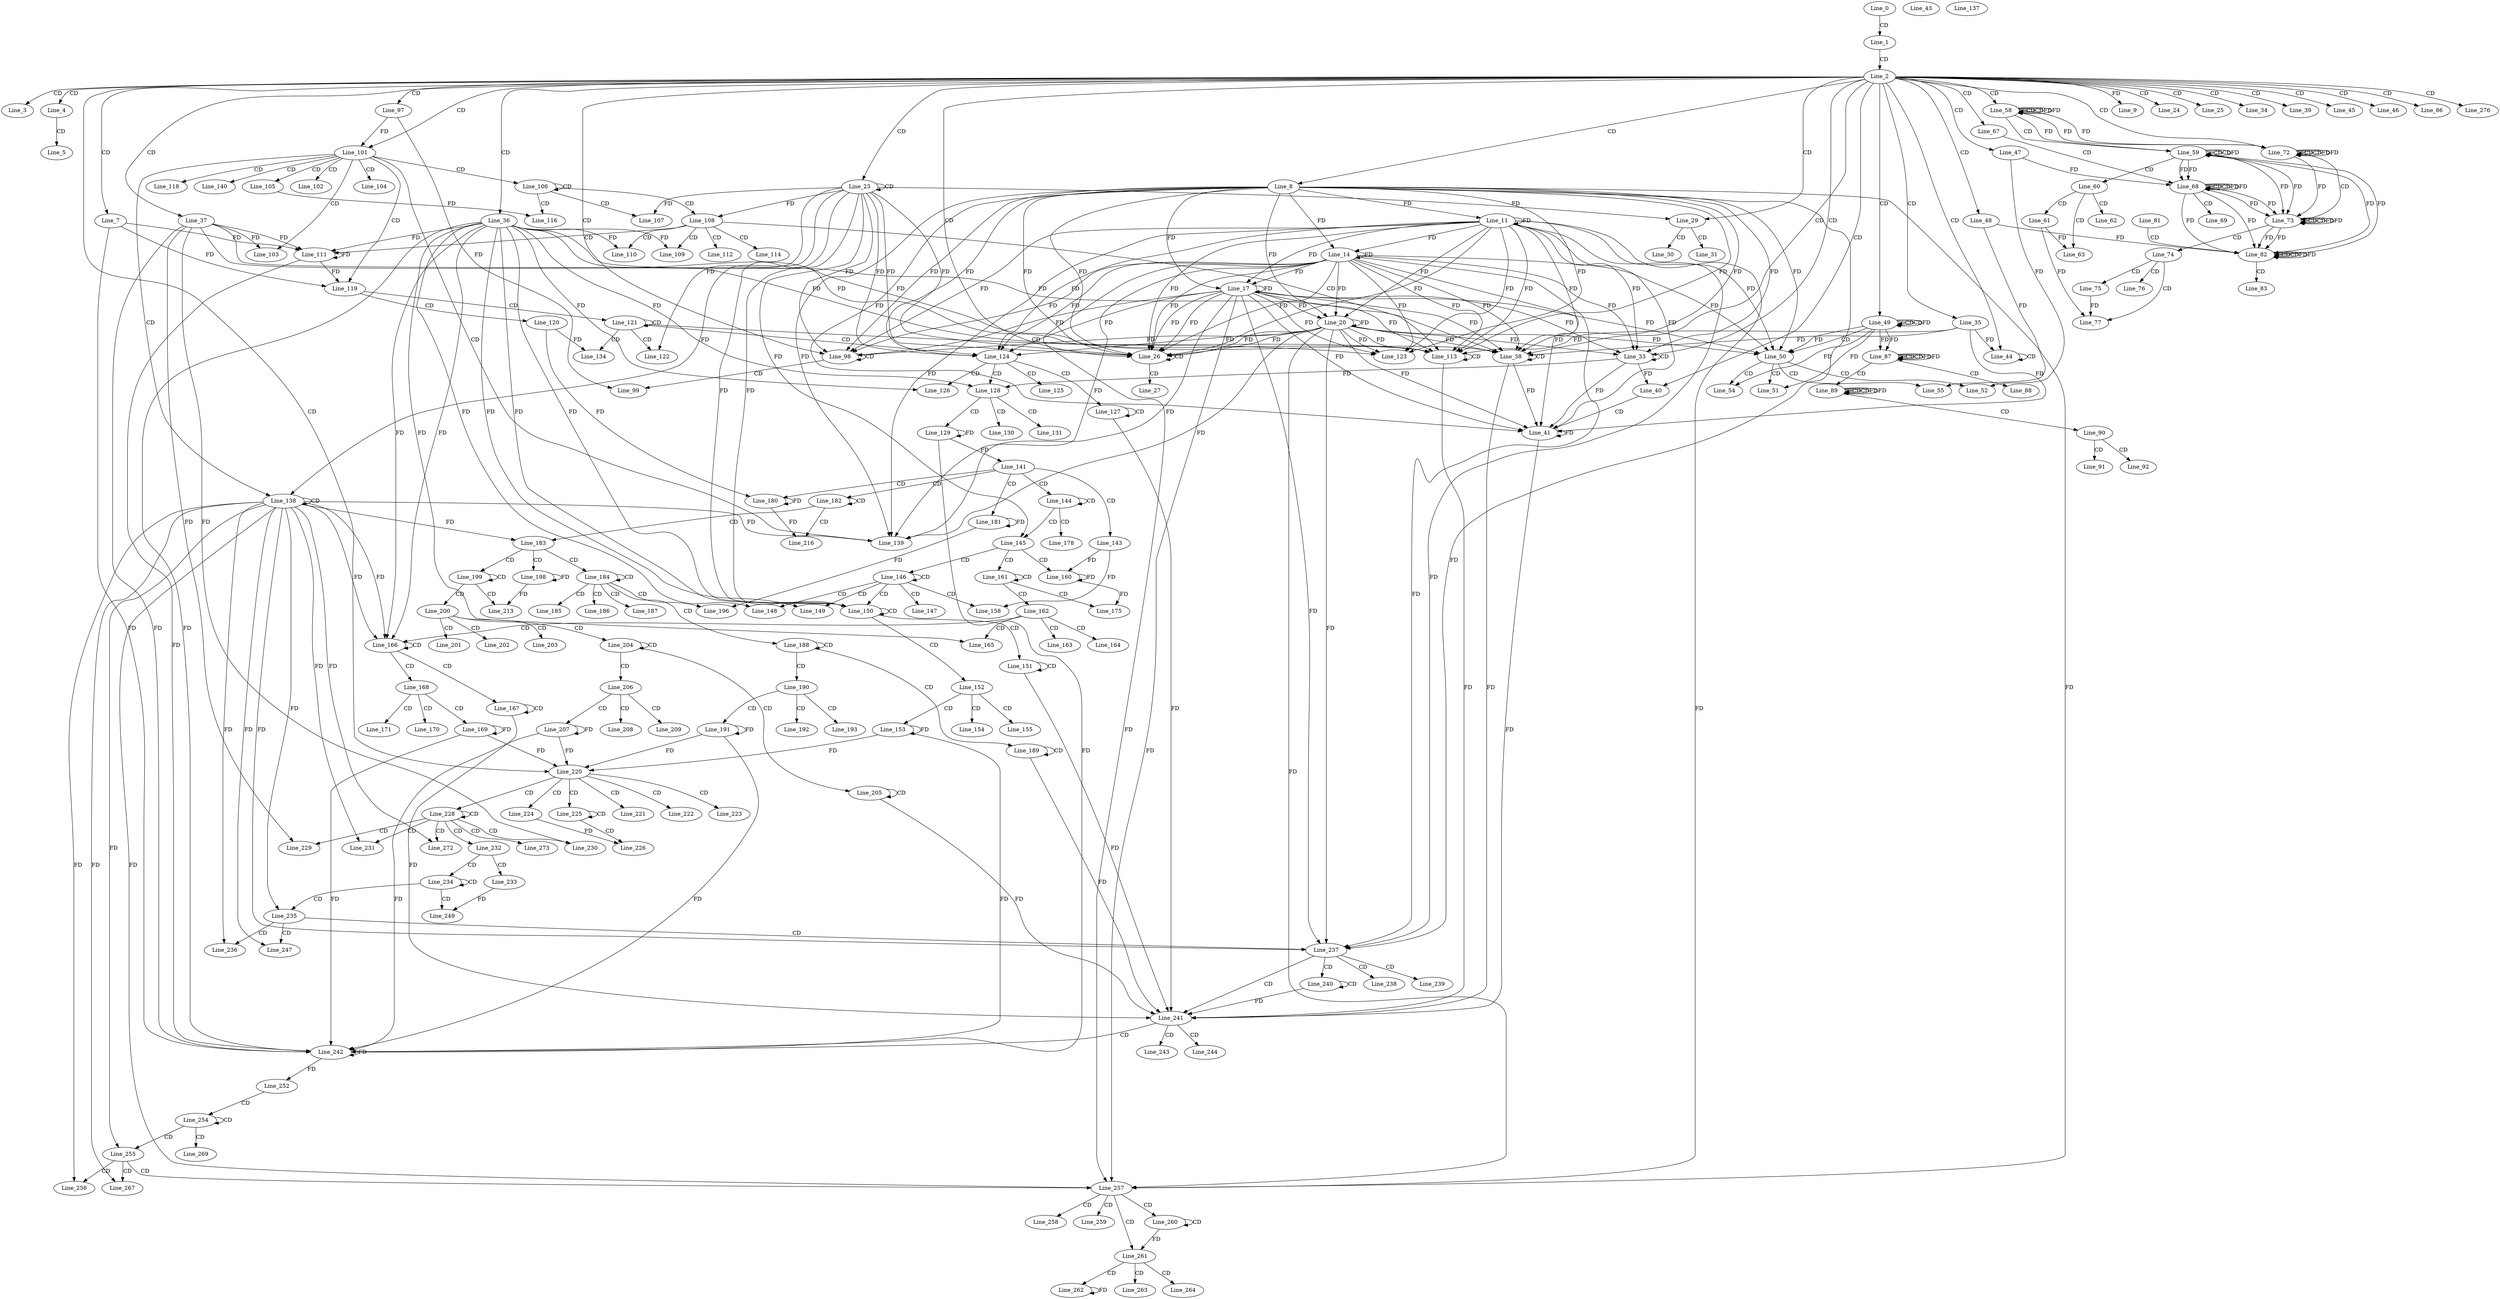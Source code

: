 digraph G {
  Line_0;
  Line_1;
  Line_2;
  Line_3;
  Line_4;
  Line_5;
  Line_7;
  Line_8;
  Line_9;
  Line_11;
  Line_14;
  Line_17;
  Line_20;
  Line_23;
  Line_23;
  Line_24;
  Line_25;
  Line_26;
  Line_26;
  Line_27;
  Line_29;
  Line_29;
  Line_30;
  Line_31;
  Line_33;
  Line_33;
  Line_34;
  Line_35;
  Line_36;
  Line_37;
  Line_38;
  Line_38;
  Line_39;
  Line_40;
  Line_41;
  Line_41;
  Line_41;
  Line_41;
  Line_43;
  Line_44;
  Line_44;
  Line_45;
  Line_46;
  Line_47;
  Line_48;
  Line_49;
  Line_49;
  Line_49;
  Line_50;
  Line_50;
  Line_51;
  Line_52;
  Line_54;
  Line_55;
  Line_58;
  Line_58;
  Line_58;
  Line_59;
  Line_59;
  Line_59;
  Line_60;
  Line_61;
  Line_62;
  Line_63;
  Line_67;
  Line_68;
  Line_68;
  Line_68;
  Line_69;
  Line_72;
  Line_72;
  Line_72;
  Line_73;
  Line_73;
  Line_73;
  Line_74;
  Line_75;
  Line_76;
  Line_77;
  Line_81;
  Line_82;
  Line_82;
  Line_82;
  Line_83;
  Line_86;
  Line_87;
  Line_87;
  Line_87;
  Line_88;
  Line_89;
  Line_89;
  Line_89;
  Line_90;
  Line_91;
  Line_92;
  Line_97;
  Line_98;
  Line_98;
  Line_98;
  Line_99;
  Line_101;
  Line_102;
  Line_103;
  Line_104;
  Line_105;
  Line_106;
  Line_107;
  Line_107;
  Line_108;
  Line_108;
  Line_109;
  Line_110;
  Line_111;
  Line_111;
  Line_112;
  Line_113;
  Line_113;
  Line_114;
  Line_116;
  Line_118;
  Line_119;
  Line_120;
  Line_121;
  Line_122;
  Line_122;
  Line_123;
  Line_123;
  Line_124;
  Line_124;
  Line_124;
  Line_125;
  Line_126;
  Line_127;
  Line_127;
  Line_128;
  Line_128;
  Line_128;
  Line_129;
  Line_129;
  Line_130;
  Line_131;
  Line_134;
  Line_137;
  Line_138;
  Line_138;
  Line_139;
  Line_140;
  Line_141;
  Line_143;
  Line_144;
  Line_145;
  Line_145;
  Line_146;
  Line_147;
  Line_148;
  Line_149;
  Line_150;
  Line_150;
  Line_151;
  Line_151;
  Line_152;
  Line_152;
  Line_152;
  Line_153;
  Line_153;
  Line_154;
  Line_155;
  Line_158;
  Line_160;
  Line_161;
  Line_162;
  Line_163;
  Line_164;
  Line_165;
  Line_166;
  Line_166;
  Line_167;
  Line_167;
  Line_168;
  Line_168;
  Line_168;
  Line_169;
  Line_169;
  Line_170;
  Line_171;
  Line_175;
  Line_178;
  Line_180;
  Line_181;
  Line_182;
  Line_183;
  Line_183;
  Line_184;
  Line_185;
  Line_186;
  Line_187;
  Line_188;
  Line_188;
  Line_189;
  Line_189;
  Line_190;
  Line_190;
  Line_190;
  Line_191;
  Line_191;
  Line_192;
  Line_193;
  Line_196;
  Line_198;
  Line_199;
  Line_200;
  Line_201;
  Line_202;
  Line_203;
  Line_204;
  Line_204;
  Line_205;
  Line_205;
  Line_206;
  Line_206;
  Line_206;
  Line_207;
  Line_207;
  Line_208;
  Line_209;
  Line_213;
  Line_216;
  Line_220;
  Line_221;
  Line_222;
  Line_223;
  Line_224;
  Line_225;
  Line_226;
  Line_228;
  Line_229;
  Line_230;
  Line_231;
  Line_232;
  Line_233;
  Line_234;
  Line_235;
  Line_235;
  Line_236;
  Line_237;
  Line_237;
  Line_238;
  Line_239;
  Line_240;
  Line_240;
  Line_241;
  Line_242;
  Line_242;
  Line_243;
  Line_244;
  Line_247;
  Line_249;
  Line_252;
  Line_254;
  Line_255;
  Line_255;
  Line_256;
  Line_257;
  Line_257;
  Line_258;
  Line_259;
  Line_260;
  Line_260;
  Line_261;
  Line_262;
  Line_262;
  Line_263;
  Line_264;
  Line_267;
  Line_269;
  Line_272;
  Line_273;
  Line_276;
  Line_0 -> Line_1 [ label="CD" ];
  Line_1 -> Line_2 [ label="CD" ];
  Line_2 -> Line_3 [ label="CD" ];
  Line_2 -> Line_4 [ label="CD" ];
  Line_4 -> Line_5 [ label="CD" ];
  Line_2 -> Line_7 [ label="CD" ];
  Line_2 -> Line_8 [ label="CD" ];
  Line_2 -> Line_9 [ label="FD" ];
  Line_8 -> Line_11 [ label="FD" ];
  Line_11 -> Line_11 [ label="FD" ];
  Line_8 -> Line_14 [ label="FD" ];
  Line_11 -> Line_14 [ label="FD" ];
  Line_14 -> Line_14 [ label="FD" ];
  Line_8 -> Line_17 [ label="FD" ];
  Line_11 -> Line_17 [ label="FD" ];
  Line_14 -> Line_17 [ label="FD" ];
  Line_17 -> Line_17 [ label="FD" ];
  Line_8 -> Line_20 [ label="FD" ];
  Line_11 -> Line_20 [ label="FD" ];
  Line_14 -> Line_20 [ label="FD" ];
  Line_17 -> Line_20 [ label="FD" ];
  Line_20 -> Line_20 [ label="FD" ];
  Line_2 -> Line_23 [ label="CD" ];
  Line_23 -> Line_23 [ label="CD" ];
  Line_2 -> Line_24 [ label="CD" ];
  Line_2 -> Line_25 [ label="CD" ];
  Line_2 -> Line_26 [ label="CD" ];
  Line_23 -> Line_26 [ label="FD" ];
  Line_8 -> Line_26 [ label="FD" ];
  Line_11 -> Line_26 [ label="FD" ];
  Line_14 -> Line_26 [ label="FD" ];
  Line_17 -> Line_26 [ label="FD" ];
  Line_20 -> Line_26 [ label="FD" ];
  Line_26 -> Line_26 [ label="CD" ];
  Line_23 -> Line_26 [ label="FD" ];
  Line_8 -> Line_26 [ label="FD" ];
  Line_11 -> Line_26 [ label="FD" ];
  Line_14 -> Line_26 [ label="FD" ];
  Line_17 -> Line_26 [ label="FD" ];
  Line_20 -> Line_26 [ label="FD" ];
  Line_26 -> Line_27 [ label="CD" ];
  Line_2 -> Line_29 [ label="CD" ];
  Line_23 -> Line_29 [ label="FD" ];
  Line_29 -> Line_30 [ label="CD" ];
  Line_29 -> Line_31 [ label="CD" ];
  Line_2 -> Line_33 [ label="CD" ];
  Line_33 -> Line_33 [ label="CD" ];
  Line_8 -> Line_33 [ label="FD" ];
  Line_11 -> Line_33 [ label="FD" ];
  Line_14 -> Line_33 [ label="FD" ];
  Line_17 -> Line_33 [ label="FD" ];
  Line_20 -> Line_33 [ label="FD" ];
  Line_2 -> Line_34 [ label="CD" ];
  Line_2 -> Line_35 [ label="CD" ];
  Line_2 -> Line_36 [ label="CD" ];
  Line_2 -> Line_37 [ label="CD" ];
  Line_2 -> Line_38 [ label="CD" ];
  Line_38 -> Line_38 [ label="CD" ];
  Line_8 -> Line_38 [ label="FD" ];
  Line_11 -> Line_38 [ label="FD" ];
  Line_14 -> Line_38 [ label="FD" ];
  Line_17 -> Line_38 [ label="FD" ];
  Line_20 -> Line_38 [ label="FD" ];
  Line_36 -> Line_38 [ label="FD" ];
  Line_37 -> Line_38 [ label="FD" ];
  Line_35 -> Line_38 [ label="FD" ];
  Line_2 -> Line_39 [ label="CD" ];
  Line_2 -> Line_40 [ label="CD" ];
  Line_33 -> Line_40 [ label="FD" ];
  Line_40 -> Line_41 [ label="CD" ];
  Line_38 -> Line_41 [ label="FD" ];
  Line_41 -> Line_41 [ label="FD" ];
  Line_8 -> Line_41 [ label="FD" ];
  Line_11 -> Line_41 [ label="FD" ];
  Line_14 -> Line_41 [ label="FD" ];
  Line_17 -> Line_41 [ label="FD" ];
  Line_20 -> Line_41 [ label="FD" ];
  Line_35 -> Line_41 [ label="FD" ];
  Line_33 -> Line_41 [ label="FD" ];
  Line_2 -> Line_44 [ label="CD" ];
  Line_44 -> Line_44 [ label="CD" ];
  Line_35 -> Line_44 [ label="FD" ];
  Line_2 -> Line_45 [ label="CD" ];
  Line_2 -> Line_46 [ label="CD" ];
  Line_2 -> Line_47 [ label="CD" ];
  Line_2 -> Line_48 [ label="CD" ];
  Line_2 -> Line_49 [ label="CD" ];
  Line_49 -> Line_49 [ label="CD" ];
  Line_49 -> Line_49 [ label="CD" ];
  Line_49 -> Line_49 [ label="FD" ];
  Line_49 -> Line_50 [ label="CD" ];
  Line_8 -> Line_50 [ label="FD" ];
  Line_11 -> Line_50 [ label="FD" ];
  Line_14 -> Line_50 [ label="FD" ];
  Line_17 -> Line_50 [ label="FD" ];
  Line_20 -> Line_50 [ label="FD" ];
  Line_49 -> Line_50 [ label="FD" ];
  Line_50 -> Line_51 [ label="CD" ];
  Line_49 -> Line_51 [ label="FD" ];
  Line_50 -> Line_52 [ label="CD" ];
  Line_47 -> Line_52 [ label="FD" ];
  Line_50 -> Line_54 [ label="CD" ];
  Line_49 -> Line_54 [ label="FD" ];
  Line_50 -> Line_55 [ label="CD" ];
  Line_48 -> Line_55 [ label="FD" ];
  Line_2 -> Line_58 [ label="CD" ];
  Line_58 -> Line_58 [ label="CD" ];
  Line_58 -> Line_58 [ label="CD" ];
  Line_58 -> Line_58 [ label="FD" ];
  Line_58 -> Line_59 [ label="CD" ];
  Line_59 -> Line_59 [ label="CD" ];
  Line_58 -> Line_59 [ label="FD" ];
  Line_59 -> Line_59 [ label="CD" ];
  Line_59 -> Line_59 [ label="FD" ];
  Line_59 -> Line_60 [ label="CD" ];
  Line_60 -> Line_61 [ label="CD" ];
  Line_60 -> Line_62 [ label="CD" ];
  Line_60 -> Line_63 [ label="CD" ];
  Line_61 -> Line_63 [ label="FD" ];
  Line_2 -> Line_67 [ label="CD" ];
  Line_67 -> Line_68 [ label="CD" ];
  Line_68 -> Line_68 [ label="CD" ];
  Line_59 -> Line_68 [ label="FD" ];
  Line_47 -> Line_68 [ label="FD" ];
  Line_68 -> Line_68 [ label="CD" ];
  Line_68 -> Line_68 [ label="FD" ];
  Line_59 -> Line_68 [ label="FD" ];
  Line_68 -> Line_69 [ label="CD" ];
  Line_2 -> Line_72 [ label="CD" ];
  Line_72 -> Line_72 [ label="CD" ];
  Line_58 -> Line_72 [ label="FD" ];
  Line_72 -> Line_72 [ label="CD" ];
  Line_72 -> Line_72 [ label="FD" ];
  Line_58 -> Line_72 [ label="FD" ];
  Line_72 -> Line_73 [ label="CD" ];
  Line_73 -> Line_73 [ label="CD" ];
  Line_68 -> Line_73 [ label="FD" ];
  Line_59 -> Line_73 [ label="FD" ];
  Line_72 -> Line_73 [ label="FD" ];
  Line_73 -> Line_73 [ label="CD" ];
  Line_73 -> Line_73 [ label="FD" ];
  Line_68 -> Line_73 [ label="FD" ];
  Line_59 -> Line_73 [ label="FD" ];
  Line_73 -> Line_74 [ label="CD" ];
  Line_74 -> Line_75 [ label="CD" ];
  Line_74 -> Line_76 [ label="CD" ];
  Line_74 -> Line_77 [ label="CD" ];
  Line_75 -> Line_77 [ label="FD" ];
  Line_61 -> Line_77 [ label="FD" ];
  Line_81 -> Line_82 [ label="CD" ];
  Line_82 -> Line_82 [ label="CD" ];
  Line_73 -> Line_82 [ label="FD" ];
  Line_68 -> Line_82 [ label="FD" ];
  Line_59 -> Line_82 [ label="FD" ];
  Line_48 -> Line_82 [ label="FD" ];
  Line_82 -> Line_82 [ label="CD" ];
  Line_82 -> Line_82 [ label="FD" ];
  Line_73 -> Line_82 [ label="FD" ];
  Line_68 -> Line_82 [ label="FD" ];
  Line_59 -> Line_82 [ label="FD" ];
  Line_82 -> Line_83 [ label="CD" ];
  Line_2 -> Line_86 [ label="CD" ];
  Line_87 -> Line_87 [ label="CD" ];
  Line_49 -> Line_87 [ label="FD" ];
  Line_87 -> Line_87 [ label="CD" ];
  Line_87 -> Line_87 [ label="FD" ];
  Line_49 -> Line_87 [ label="FD" ];
  Line_87 -> Line_88 [ label="CD" ];
  Line_87 -> Line_89 [ label="CD" ];
  Line_89 -> Line_89 [ label="CD" ];
  Line_89 -> Line_89 [ label="CD" ];
  Line_89 -> Line_89 [ label="FD" ];
  Line_89 -> Line_90 [ label="CD" ];
  Line_90 -> Line_91 [ label="CD" ];
  Line_90 -> Line_92 [ label="CD" ];
  Line_2 -> Line_97 [ label="CD" ];
  Line_2 -> Line_98 [ label="CD" ];
  Line_98 -> Line_98 [ label="CD" ];
  Line_23 -> Line_98 [ label="FD" ];
  Line_8 -> Line_98 [ label="FD" ];
  Line_11 -> Line_98 [ label="FD" ];
  Line_14 -> Line_98 [ label="FD" ];
  Line_17 -> Line_98 [ label="FD" ];
  Line_20 -> Line_98 [ label="FD" ];
  Line_98 -> Line_99 [ label="CD" ];
  Line_97 -> Line_99 [ label="FD" ];
  Line_2 -> Line_101 [ label="CD" ];
  Line_97 -> Line_101 [ label="FD" ];
  Line_101 -> Line_102 [ label="CD" ];
  Line_101 -> Line_103 [ label="CD" ];
  Line_37 -> Line_103 [ label="FD" ];
  Line_101 -> Line_104 [ label="CD" ];
  Line_101 -> Line_105 [ label="CD" ];
  Line_101 -> Line_106 [ label="CD" ];
  Line_106 -> Line_106 [ label="CD" ];
  Line_106 -> Line_107 [ label="CD" ];
  Line_23 -> Line_107 [ label="FD" ];
  Line_106 -> Line_108 [ label="CD" ];
  Line_23 -> Line_108 [ label="FD" ];
  Line_108 -> Line_109 [ label="CD" ];
  Line_36 -> Line_109 [ label="FD" ];
  Line_108 -> Line_110 [ label="CD" ];
  Line_36 -> Line_110 [ label="FD" ];
  Line_108 -> Line_111 [ label="CD" ];
  Line_111 -> Line_111 [ label="FD" ];
  Line_7 -> Line_111 [ label="FD" ];
  Line_36 -> Line_111 [ label="FD" ];
  Line_37 -> Line_111 [ label="FD" ];
  Line_108 -> Line_112 [ label="CD" ];
  Line_108 -> Line_113 [ label="CD" ];
  Line_113 -> Line_113 [ label="CD" ];
  Line_8 -> Line_113 [ label="FD" ];
  Line_11 -> Line_113 [ label="FD" ];
  Line_14 -> Line_113 [ label="FD" ];
  Line_17 -> Line_113 [ label="FD" ];
  Line_20 -> Line_113 [ label="FD" ];
  Line_36 -> Line_113 [ label="FD" ];
  Line_37 -> Line_113 [ label="FD" ];
  Line_35 -> Line_113 [ label="FD" ];
  Line_108 -> Line_114 [ label="CD" ];
  Line_106 -> Line_116 [ label="CD" ];
  Line_105 -> Line_116 [ label="FD" ];
  Line_101 -> Line_118 [ label="CD" ];
  Line_101 -> Line_119 [ label="CD" ];
  Line_111 -> Line_119 [ label="FD" ];
  Line_7 -> Line_119 [ label="FD" ];
  Line_119 -> Line_120 [ label="CD" ];
  Line_119 -> Line_121 [ label="CD" ];
  Line_121 -> Line_121 [ label="CD" ];
  Line_121 -> Line_122 [ label="CD" ];
  Line_23 -> Line_122 [ label="FD" ];
  Line_121 -> Line_123 [ label="CD" ];
  Line_8 -> Line_123 [ label="FD" ];
  Line_11 -> Line_123 [ label="FD" ];
  Line_14 -> Line_123 [ label="FD" ];
  Line_17 -> Line_123 [ label="FD" ];
  Line_20 -> Line_123 [ label="FD" ];
  Line_121 -> Line_124 [ label="CD" ];
  Line_23 -> Line_124 [ label="FD" ];
  Line_8 -> Line_124 [ label="FD" ];
  Line_11 -> Line_124 [ label="FD" ];
  Line_14 -> Line_124 [ label="FD" ];
  Line_17 -> Line_124 [ label="FD" ];
  Line_20 -> Line_124 [ label="FD" ];
  Line_124 -> Line_125 [ label="CD" ];
  Line_124 -> Line_126 [ label="CD" ];
  Line_36 -> Line_126 [ label="FD" ];
  Line_124 -> Line_127 [ label="CD" ];
  Line_127 -> Line_127 [ label="CD" ];
  Line_124 -> Line_128 [ label="CD" ];
  Line_36 -> Line_128 [ label="FD" ];
  Line_33 -> Line_128 [ label="FD" ];
  Line_128 -> Line_129 [ label="CD" ];
  Line_129 -> Line_129 [ label="FD" ];
  Line_128 -> Line_130 [ label="CD" ];
  Line_128 -> Line_131 [ label="CD" ];
  Line_121 -> Line_134 [ label="CD" ];
  Line_120 -> Line_134 [ label="FD" ];
  Line_101 -> Line_138 [ label="CD" ];
  Line_138 -> Line_138 [ label="CD" ];
  Line_23 -> Line_138 [ label="FD" ];
  Line_101 -> Line_139 [ label="CD" ];
  Line_138 -> Line_139 [ label="FD" ];
  Line_8 -> Line_139 [ label="FD" ];
  Line_11 -> Line_139 [ label="FD" ];
  Line_14 -> Line_139 [ label="FD" ];
  Line_17 -> Line_139 [ label="FD" ];
  Line_20 -> Line_139 [ label="FD" ];
  Line_101 -> Line_140 [ label="CD" ];
  Line_129 -> Line_141 [ label="FD" ];
  Line_141 -> Line_143 [ label="CD" ];
  Line_141 -> Line_144 [ label="CD" ];
  Line_144 -> Line_144 [ label="CD" ];
  Line_144 -> Line_145 [ label="CD" ];
  Line_23 -> Line_145 [ label="FD" ];
  Line_145 -> Line_146 [ label="CD" ];
  Line_146 -> Line_146 [ label="CD" ];
  Line_146 -> Line_147 [ label="CD" ];
  Line_146 -> Line_148 [ label="CD" ];
  Line_36 -> Line_148 [ label="FD" ];
  Line_146 -> Line_149 [ label="CD" ];
  Line_36 -> Line_149 [ label="FD" ];
  Line_146 -> Line_150 [ label="CD" ];
  Line_23 -> Line_150 [ label="FD" ];
  Line_36 -> Line_150 [ label="FD" ];
  Line_150 -> Line_150 [ label="CD" ];
  Line_23 -> Line_150 [ label="FD" ];
  Line_36 -> Line_150 [ label="FD" ];
  Line_150 -> Line_151 [ label="CD" ];
  Line_151 -> Line_151 [ label="CD" ];
  Line_150 -> Line_152 [ label="CD" ];
  Line_152 -> Line_153 [ label="CD" ];
  Line_153 -> Line_153 [ label="FD" ];
  Line_152 -> Line_154 [ label="CD" ];
  Line_152 -> Line_155 [ label="CD" ];
  Line_146 -> Line_158 [ label="CD" ];
  Line_143 -> Line_158 [ label="FD" ];
  Line_145 -> Line_160 [ label="CD" ];
  Line_160 -> Line_160 [ label="FD" ];
  Line_143 -> Line_160 [ label="FD" ];
  Line_145 -> Line_161 [ label="CD" ];
  Line_161 -> Line_161 [ label="CD" ];
  Line_161 -> Line_162 [ label="CD" ];
  Line_162 -> Line_163 [ label="CD" ];
  Line_162 -> Line_164 [ label="CD" ];
  Line_162 -> Line_165 [ label="CD" ];
  Line_36 -> Line_165 [ label="FD" ];
  Line_162 -> Line_166 [ label="CD" ];
  Line_138 -> Line_166 [ label="FD" ];
  Line_36 -> Line_166 [ label="FD" ];
  Line_166 -> Line_166 [ label="CD" ];
  Line_138 -> Line_166 [ label="FD" ];
  Line_36 -> Line_166 [ label="FD" ];
  Line_166 -> Line_167 [ label="CD" ];
  Line_167 -> Line_167 [ label="CD" ];
  Line_166 -> Line_168 [ label="CD" ];
  Line_168 -> Line_169 [ label="CD" ];
  Line_169 -> Line_169 [ label="FD" ];
  Line_168 -> Line_170 [ label="CD" ];
  Line_168 -> Line_171 [ label="CD" ];
  Line_161 -> Line_175 [ label="CD" ];
  Line_160 -> Line_175 [ label="FD" ];
  Line_144 -> Line_178 [ label="CD" ];
  Line_141 -> Line_180 [ label="CD" ];
  Line_120 -> Line_180 [ label="FD" ];
  Line_180 -> Line_180 [ label="FD" ];
  Line_141 -> Line_181 [ label="CD" ];
  Line_181 -> Line_181 [ label="FD" ];
  Line_141 -> Line_182 [ label="CD" ];
  Line_182 -> Line_182 [ label="CD" ];
  Line_182 -> Line_183 [ label="CD" ];
  Line_138 -> Line_183 [ label="FD" ];
  Line_183 -> Line_184 [ label="CD" ];
  Line_184 -> Line_184 [ label="CD" ];
  Line_184 -> Line_185 [ label="CD" ];
  Line_184 -> Line_186 [ label="CD" ];
  Line_184 -> Line_187 [ label="CD" ];
  Line_184 -> Line_188 [ label="CD" ];
  Line_188 -> Line_188 [ label="CD" ];
  Line_188 -> Line_189 [ label="CD" ];
  Line_189 -> Line_189 [ label="CD" ];
  Line_188 -> Line_190 [ label="CD" ];
  Line_190 -> Line_191 [ label="CD" ];
  Line_191 -> Line_191 [ label="FD" ];
  Line_190 -> Line_192 [ label="CD" ];
  Line_190 -> Line_193 [ label="CD" ];
  Line_184 -> Line_196 [ label="CD" ];
  Line_181 -> Line_196 [ label="FD" ];
  Line_183 -> Line_198 [ label="CD" ];
  Line_198 -> Line_198 [ label="FD" ];
  Line_183 -> Line_199 [ label="CD" ];
  Line_199 -> Line_199 [ label="CD" ];
  Line_199 -> Line_200 [ label="CD" ];
  Line_200 -> Line_201 [ label="CD" ];
  Line_200 -> Line_202 [ label="CD" ];
  Line_200 -> Line_203 [ label="CD" ];
  Line_200 -> Line_204 [ label="CD" ];
  Line_204 -> Line_204 [ label="CD" ];
  Line_204 -> Line_205 [ label="CD" ];
  Line_205 -> Line_205 [ label="CD" ];
  Line_204 -> Line_206 [ label="CD" ];
  Line_206 -> Line_207 [ label="CD" ];
  Line_207 -> Line_207 [ label="FD" ];
  Line_206 -> Line_208 [ label="CD" ];
  Line_206 -> Line_209 [ label="CD" ];
  Line_199 -> Line_213 [ label="CD" ];
  Line_198 -> Line_213 [ label="FD" ];
  Line_182 -> Line_216 [ label="CD" ];
  Line_180 -> Line_216 [ label="FD" ];
  Line_2 -> Line_220 [ label="CD" ];
  Line_207 -> Line_220 [ label="FD" ];
  Line_191 -> Line_220 [ label="FD" ];
  Line_169 -> Line_220 [ label="FD" ];
  Line_153 -> Line_220 [ label="FD" ];
  Line_220 -> Line_221 [ label="CD" ];
  Line_220 -> Line_222 [ label="CD" ];
  Line_220 -> Line_223 [ label="CD" ];
  Line_220 -> Line_224 [ label="CD" ];
  Line_220 -> Line_225 [ label="CD" ];
  Line_225 -> Line_225 [ label="CD" ];
  Line_225 -> Line_226 [ label="CD" ];
  Line_224 -> Line_226 [ label="FD" ];
  Line_220 -> Line_228 [ label="CD" ];
  Line_228 -> Line_228 [ label="CD" ];
  Line_228 -> Line_229 [ label="CD" ];
  Line_37 -> Line_229 [ label="FD" ];
  Line_228 -> Line_230 [ label="CD" ];
  Line_37 -> Line_230 [ label="FD" ];
  Line_228 -> Line_231 [ label="CD" ];
  Line_138 -> Line_231 [ label="FD" ];
  Line_228 -> Line_232 [ label="CD" ];
  Line_232 -> Line_233 [ label="CD" ];
  Line_232 -> Line_234 [ label="CD" ];
  Line_234 -> Line_234 [ label="CD" ];
  Line_234 -> Line_235 [ label="CD" ];
  Line_138 -> Line_235 [ label="FD" ];
  Line_235 -> Line_236 [ label="CD" ];
  Line_138 -> Line_236 [ label="FD" ];
  Line_235 -> Line_237 [ label="CD" ];
  Line_8 -> Line_237 [ label="FD" ];
  Line_11 -> Line_237 [ label="FD" ];
  Line_14 -> Line_237 [ label="FD" ];
  Line_17 -> Line_237 [ label="FD" ];
  Line_20 -> Line_237 [ label="FD" ];
  Line_138 -> Line_237 [ label="FD" ];
  Line_237 -> Line_238 [ label="CD" ];
  Line_237 -> Line_239 [ label="CD" ];
  Line_237 -> Line_240 [ label="CD" ];
  Line_240 -> Line_240 [ label="CD" ];
  Line_237 -> Line_241 [ label="CD" ];
  Line_240 -> Line_241 [ label="FD" ];
  Line_205 -> Line_241 [ label="FD" ];
  Line_189 -> Line_241 [ label="FD" ];
  Line_167 -> Line_241 [ label="FD" ];
  Line_151 -> Line_241 [ label="FD" ];
  Line_127 -> Line_241 [ label="FD" ];
  Line_113 -> Line_241 [ label="FD" ];
  Line_38 -> Line_241 [ label="FD" ];
  Line_41 -> Line_241 [ label="FD" ];
  Line_241 -> Line_242 [ label="CD" ];
  Line_242 -> Line_242 [ label="FD" ];
  Line_207 -> Line_242 [ label="FD" ];
  Line_191 -> Line_242 [ label="FD" ];
  Line_169 -> Line_242 [ label="FD" ];
  Line_153 -> Line_242 [ label="FD" ];
  Line_129 -> Line_242 [ label="FD" ];
  Line_111 -> Line_242 [ label="FD" ];
  Line_7 -> Line_242 [ label="FD" ];
  Line_36 -> Line_242 [ label="FD" ];
  Line_37 -> Line_242 [ label="FD" ];
  Line_241 -> Line_243 [ label="CD" ];
  Line_241 -> Line_244 [ label="CD" ];
  Line_235 -> Line_247 [ label="CD" ];
  Line_138 -> Line_247 [ label="FD" ];
  Line_234 -> Line_249 [ label="CD" ];
  Line_233 -> Line_249 [ label="FD" ];
  Line_242 -> Line_252 [ label="FD" ];
  Line_252 -> Line_254 [ label="CD" ];
  Line_254 -> Line_254 [ label="CD" ];
  Line_254 -> Line_255 [ label="CD" ];
  Line_138 -> Line_255 [ label="FD" ];
  Line_255 -> Line_256 [ label="CD" ];
  Line_138 -> Line_256 [ label="FD" ];
  Line_255 -> Line_257 [ label="CD" ];
  Line_8 -> Line_257 [ label="FD" ];
  Line_11 -> Line_257 [ label="FD" ];
  Line_14 -> Line_257 [ label="FD" ];
  Line_17 -> Line_257 [ label="FD" ];
  Line_20 -> Line_257 [ label="FD" ];
  Line_138 -> Line_257 [ label="FD" ];
  Line_257 -> Line_258 [ label="CD" ];
  Line_257 -> Line_259 [ label="CD" ];
  Line_257 -> Line_260 [ label="CD" ];
  Line_260 -> Line_260 [ label="CD" ];
  Line_257 -> Line_261 [ label="CD" ];
  Line_260 -> Line_261 [ label="FD" ];
  Line_261 -> Line_262 [ label="CD" ];
  Line_262 -> Line_262 [ label="FD" ];
  Line_261 -> Line_263 [ label="CD" ];
  Line_261 -> Line_264 [ label="CD" ];
  Line_255 -> Line_267 [ label="CD" ];
  Line_138 -> Line_267 [ label="FD" ];
  Line_254 -> Line_269 [ label="CD" ];
  Line_228 -> Line_272 [ label="CD" ];
  Line_138 -> Line_272 [ label="FD" ];
  Line_228 -> Line_273 [ label="CD" ];
  Line_2 -> Line_276 [ label="CD" ];
  Line_58 -> Line_58 [ label="FD" ];
  Line_68 -> Line_68 [ label="FD" ];
  Line_72 -> Line_72 [ label="FD" ];
  Line_73 -> Line_73 [ label="FD" ];
  Line_82 -> Line_82 [ label="FD" ];
  Line_87 -> Line_87 [ label="FD" ];
  Line_89 -> Line_89 [ label="FD" ];
}

